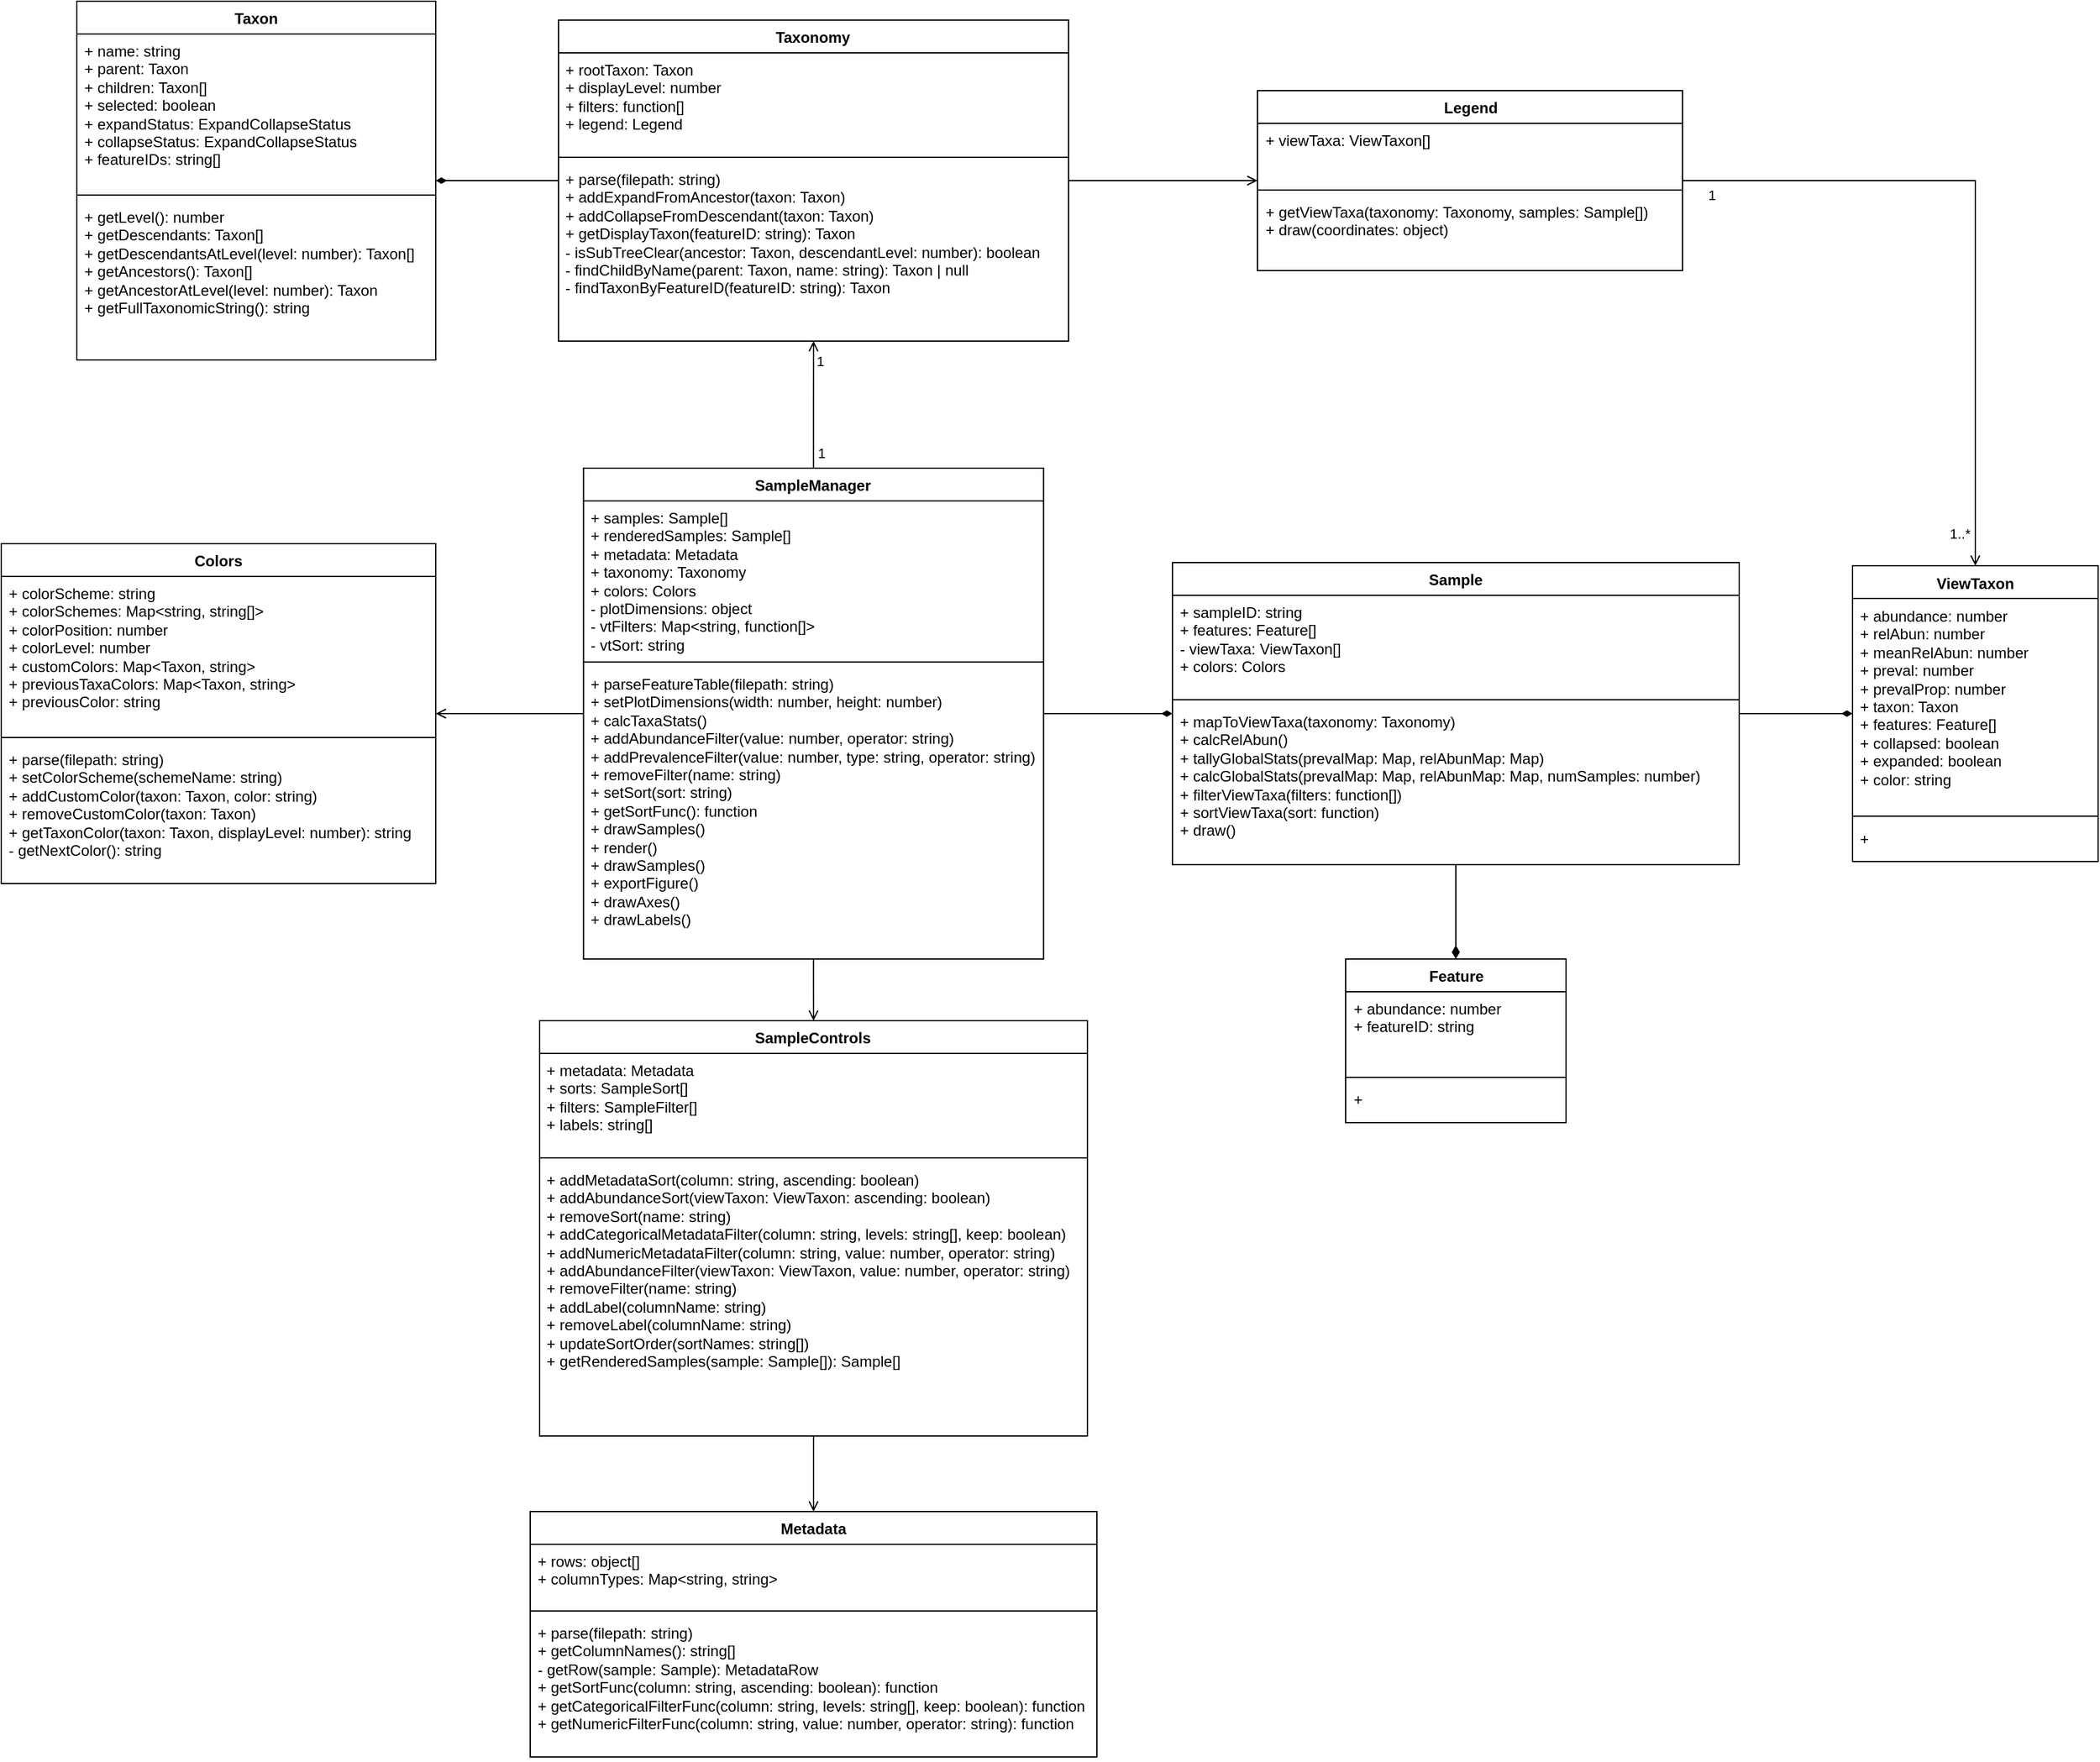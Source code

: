 <mxfile version="28.0.6">
  <diagram name="Page-1" id="ScEAED-juJEtONYMeBrp">
    <mxGraphModel dx="1814" dy="2218" grid="1" gridSize="15" guides="1" tooltips="1" connect="1" arrows="1" fold="1" page="0" pageScale="1" pageWidth="850" pageHeight="1100" math="0" shadow="0">
      <root>
        <mxCell id="0" />
        <mxCell id="1" parent="0" />
        <mxCell id="wJ2dDoDA1lTtDm8QEG7H-3" style="edgeStyle=orthogonalEdgeStyle;rounded=0;orthogonalLoop=1;jettySize=auto;html=1;endArrow=open;endFill=0;" parent="1" source="TV5vEVpm7wU5M8RR6qZn-14" target="TV5vEVpm7wU5M8RR6qZn-108" edge="1">
          <mxGeometry relative="1" as="geometry" />
        </mxCell>
        <mxCell id="wJ2dDoDA1lTtDm8QEG7H-19" style="edgeStyle=orthogonalEdgeStyle;rounded=0;orthogonalLoop=1;jettySize=auto;html=1;endArrow=diamondThin;endFill=1;" parent="1" source="TV5vEVpm7wU5M8RR6qZn-14" target="wJ2dDoDA1lTtDm8QEG7H-15" edge="1">
          <mxGeometry relative="1" as="geometry" />
        </mxCell>
        <mxCell id="TV5vEVpm7wU5M8RR6qZn-14" value="Taxonomy" style="swimlane;fontStyle=1;align=center;verticalAlign=top;childLayout=stackLayout;horizontal=1;startSize=26;horizontalStack=0;resizeParent=1;resizeParentMax=0;resizeLast=0;collapsible=1;marginBottom=0;whiteSpace=wrap;html=1;" parent="1" vertex="1">
          <mxGeometry x="442.49" y="-15" width="405" height="255" as="geometry" />
        </mxCell>
        <mxCell id="TV5vEVpm7wU5M8RR6qZn-15" value="&lt;div&gt;+ rootTaxon: Taxon&lt;/div&gt;+ displayLevel: number&lt;div&gt;+ filters: function[]&lt;/div&gt;&lt;div&gt;+ legend: Legend&lt;/div&gt;" style="text;strokeColor=none;fillColor=none;align=left;verticalAlign=top;spacingLeft=4;spacingRight=4;overflow=hidden;rotatable=0;points=[[0,0.5],[1,0.5]];portConstraint=eastwest;whiteSpace=wrap;html=1;" parent="TV5vEVpm7wU5M8RR6qZn-14" vertex="1">
          <mxGeometry y="26" width="405" height="79" as="geometry" />
        </mxCell>
        <mxCell id="TV5vEVpm7wU5M8RR6qZn-16" value="" style="line;strokeWidth=1;fillColor=none;align=left;verticalAlign=middle;spacingTop=-1;spacingLeft=3;spacingRight=3;rotatable=0;labelPosition=right;points=[];portConstraint=eastwest;strokeColor=inherit;" parent="TV5vEVpm7wU5M8RR6qZn-14" vertex="1">
          <mxGeometry y="105" width="405" height="8" as="geometry" />
        </mxCell>
        <mxCell id="TV5vEVpm7wU5M8RR6qZn-17" value="&lt;div&gt;+ parse(filepath: string)&lt;/div&gt;+ addExpandFromAncestor(taxon: Taxon)&lt;div&gt;+ addCollapseFromDescendant(taxon: Taxon)&lt;/div&gt;&lt;div&gt;+ getDisplayTaxon(featureID: string): Taxon&lt;/div&gt;&lt;div&gt;- isSubTreeClear(ancestor: Taxon, descendantLevel: number): boolean&lt;/div&gt;&lt;div&gt;- findChildByName(parent: Taxon, name: string): Taxon | null&lt;/div&gt;&lt;div&gt;- findTaxonByFeatureID(featureID: string): Taxon&lt;/div&gt;" style="text;strokeColor=none;fillColor=none;align=left;verticalAlign=top;spacingLeft=4;spacingRight=4;overflow=hidden;rotatable=0;points=[[0,0.5],[1,0.5]];portConstraint=eastwest;whiteSpace=wrap;html=1;" parent="TV5vEVpm7wU5M8RR6qZn-14" vertex="1">
          <mxGeometry y="113" width="405" height="142" as="geometry" />
        </mxCell>
        <mxCell id="TV5vEVpm7wU5M8RR6qZn-97" style="edgeStyle=orthogonalEdgeStyle;rounded=0;orthogonalLoop=1;jettySize=auto;html=1;endArrow=diamondThin;endFill=1;startFill=0;startArrow=none;" parent="1" source="TV5vEVpm7wU5M8RR6qZn-21" target="TV5vEVpm7wU5M8RR6qZn-25" edge="1">
          <mxGeometry relative="1" as="geometry" />
        </mxCell>
        <mxCell id="TV5vEVpm7wU5M8RR6qZn-130" style="edgeStyle=orthogonalEdgeStyle;rounded=0;orthogonalLoop=1;jettySize=auto;html=1;endArrow=open;endFill=0;" parent="1" source="TV5vEVpm7wU5M8RR6qZn-21" target="TV5vEVpm7wU5M8RR6qZn-14" edge="1">
          <mxGeometry relative="1" as="geometry" />
        </mxCell>
        <mxCell id="TV5vEVpm7wU5M8RR6qZn-131" value="1" style="edgeLabel;html=1;align=center;verticalAlign=middle;resizable=0;points=[];" parent="TV5vEVpm7wU5M8RR6qZn-130" vertex="1" connectable="0">
          <mxGeometry x="0.805" y="1" relative="1" as="geometry">
            <mxPoint x="6" y="6" as="offset" />
          </mxGeometry>
        </mxCell>
        <mxCell id="TV5vEVpm7wU5M8RR6qZn-132" value="1" style="edgeLabel;html=1;align=center;verticalAlign=middle;resizable=0;points=[];" parent="TV5vEVpm7wU5M8RR6qZn-130" vertex="1" connectable="0">
          <mxGeometry x="-0.869" y="1" relative="1" as="geometry">
            <mxPoint x="7" y="-6" as="offset" />
          </mxGeometry>
        </mxCell>
        <mxCell id="wJ2dDoDA1lTtDm8QEG7H-1" style="edgeStyle=orthogonalEdgeStyle;rounded=0;orthogonalLoop=1;jettySize=auto;html=1;endArrow=open;endFill=0;" parent="1" source="TV5vEVpm7wU5M8RR6qZn-21" target="TV5vEVpm7wU5M8RR6qZn-117" edge="1">
          <mxGeometry relative="1" as="geometry" />
        </mxCell>
        <mxCell id="DhHdUdaV4RNOnqThCck2-6" style="edgeStyle=orthogonalEdgeStyle;rounded=0;orthogonalLoop=1;jettySize=auto;html=1;endArrow=open;endFill=0;" edge="1" parent="1" source="TV5vEVpm7wU5M8RR6qZn-21" target="DhHdUdaV4RNOnqThCck2-1">
          <mxGeometry relative="1" as="geometry" />
        </mxCell>
        <mxCell id="TV5vEVpm7wU5M8RR6qZn-21" value="SampleManager" style="swimlane;fontStyle=1;align=center;verticalAlign=top;childLayout=stackLayout;horizontal=1;startSize=26;horizontalStack=0;resizeParent=1;resizeParentMax=0;resizeLast=0;collapsible=1;marginBottom=0;whiteSpace=wrap;html=1;" parent="1" vertex="1">
          <mxGeometry x="462.34" y="341" width="365.31" height="390" as="geometry" />
        </mxCell>
        <mxCell id="TV5vEVpm7wU5M8RR6qZn-22" value="&lt;div&gt;+ samples: Sample[]&lt;/div&gt;&lt;div&gt;+ renderedSamples: Sample[]&lt;/div&gt;&lt;div&gt;+ metadata: Metadata&lt;/div&gt;&lt;div&gt;+ taxonomy: Taxonomy&lt;/div&gt;&lt;div&gt;+ colors: Colors&lt;/div&gt;&lt;div&gt;- plotDimensions: object&lt;/div&gt;- vtFilters: Map&amp;lt;string, function[]&amp;gt;&lt;div&gt;- vtSort: string&lt;br&gt;&lt;div&gt;&lt;br&gt;&lt;/div&gt;&lt;/div&gt;" style="text;strokeColor=none;fillColor=none;align=left;verticalAlign=top;spacingLeft=4;spacingRight=4;overflow=hidden;rotatable=0;points=[[0,0.5],[1,0.5]];portConstraint=eastwest;whiteSpace=wrap;html=1;" parent="TV5vEVpm7wU5M8RR6qZn-21" vertex="1">
          <mxGeometry y="26" width="365.31" height="124" as="geometry" />
        </mxCell>
        <mxCell id="TV5vEVpm7wU5M8RR6qZn-23" value="" style="line;strokeWidth=1;fillColor=none;align=left;verticalAlign=middle;spacingTop=-1;spacingLeft=3;spacingRight=3;rotatable=0;labelPosition=right;points=[];portConstraint=eastwest;strokeColor=inherit;" parent="TV5vEVpm7wU5M8RR6qZn-21" vertex="1">
          <mxGeometry y="150" width="365.31" height="8" as="geometry" />
        </mxCell>
        <mxCell id="TV5vEVpm7wU5M8RR6qZn-24" value="&lt;div&gt;+ parseFeatureTable(filepath: string)&lt;/div&gt;&lt;div&gt;+ setPlotDimensions(width: number, height: number)&lt;/div&gt;&lt;div&gt;+ calcTaxaStats()&lt;/div&gt;&lt;div&gt;+ addAbundanceFilter(value: number, operator: string)&lt;/div&gt;&lt;div&gt;+ addPrevalenceFilter(value: number, type: string, operator: string)&lt;/div&gt;&lt;div&gt;+ removeFilter(name: string)&lt;/div&gt;&lt;div&gt;+ setSort(sort: string)&lt;/div&gt;&lt;div&gt;+ getSortFunc(): function&lt;/div&gt;&lt;div&gt;+ drawSamples()&lt;/div&gt;&lt;div&gt;+ render()&lt;/div&gt;&lt;div&gt;+ drawSamples()&lt;/div&gt;&lt;div&gt;+ exportFigure()&lt;br&gt;&lt;div&gt;+ drawAxes()&lt;/div&gt;&lt;/div&gt;&lt;div&gt;+ drawLabels()&lt;/div&gt;" style="text;strokeColor=none;fillColor=none;align=left;verticalAlign=top;spacingLeft=4;spacingRight=4;overflow=hidden;rotatable=0;points=[[0,0.5],[1,0.5]];portConstraint=eastwest;whiteSpace=wrap;html=1;" parent="TV5vEVpm7wU5M8RR6qZn-21" vertex="1">
          <mxGeometry y="158" width="365.31" height="232" as="geometry" />
        </mxCell>
        <mxCell id="TV5vEVpm7wU5M8RR6qZn-92" style="edgeStyle=orthogonalEdgeStyle;rounded=0;orthogonalLoop=1;jettySize=auto;html=1;endArrow=diamondThin;endFill=1;endSize=8;" parent="1" source="TV5vEVpm7wU5M8RR6qZn-25" target="TV5vEVpm7wU5M8RR6qZn-39" edge="1">
          <mxGeometry relative="1" as="geometry" />
        </mxCell>
        <mxCell id="wJ2dDoDA1lTtDm8QEG7H-4" style="edgeStyle=orthogonalEdgeStyle;rounded=0;orthogonalLoop=1;jettySize=auto;html=1;endArrow=diamondThin;endFill=1;" parent="1" source="TV5vEVpm7wU5M8RR6qZn-25" target="TV5vEVpm7wU5M8RR6qZn-66" edge="1">
          <mxGeometry relative="1" as="geometry" />
        </mxCell>
        <mxCell id="TV5vEVpm7wU5M8RR6qZn-25" value="Sample" style="swimlane;fontStyle=1;align=center;verticalAlign=top;childLayout=stackLayout;horizontal=1;startSize=26;horizontalStack=0;resizeParent=1;resizeParentMax=0;resizeLast=0;collapsible=1;marginBottom=0;whiteSpace=wrap;html=1;" parent="1" vertex="1">
          <mxGeometry x="930" y="416" width="450" height="240" as="geometry" />
        </mxCell>
        <mxCell id="TV5vEVpm7wU5M8RR6qZn-26" value="+ sampleID: string&lt;div&gt;+ features: Feature[]&lt;/div&gt;&lt;div&gt;- viewTaxa: ViewTaxon[]&lt;/div&gt;&lt;div&gt;+ colors: Colors&lt;/div&gt;&lt;div&gt;&lt;br&gt;&lt;/div&gt;" style="text;strokeColor=none;fillColor=none;align=left;verticalAlign=top;spacingLeft=4;spacingRight=4;overflow=hidden;rotatable=0;points=[[0,0.5],[1,0.5]];portConstraint=eastwest;whiteSpace=wrap;html=1;" parent="TV5vEVpm7wU5M8RR6qZn-25" vertex="1">
          <mxGeometry y="26" width="450" height="79" as="geometry" />
        </mxCell>
        <mxCell id="TV5vEVpm7wU5M8RR6qZn-27" value="" style="line;strokeWidth=1;fillColor=none;align=left;verticalAlign=middle;spacingTop=-1;spacingLeft=3;spacingRight=3;rotatable=0;labelPosition=right;points=[];portConstraint=eastwest;strokeColor=inherit;" parent="TV5vEVpm7wU5M8RR6qZn-25" vertex="1">
          <mxGeometry y="105" width="450" height="8" as="geometry" />
        </mxCell>
        <mxCell id="TV5vEVpm7wU5M8RR6qZn-28" value="&lt;div&gt;+ mapToViewTaxa(taxonomy: Taxonomy)&lt;/div&gt;&lt;div&gt;+ calcRelAbun()&lt;/div&gt;&lt;div&gt;+ tallyGlobalStats(prevalMap: Map, relAbunMap: Map)&lt;/div&gt;&lt;div&gt;+ calcGlobalStats(prevalMap: Map, relAbunMap: Map, numSamples: number)&lt;/div&gt;&lt;div&gt;+ filterViewTaxa(filters: function[])&lt;/div&gt;&lt;div&gt;+ sortViewTaxa(sort: function)&lt;/div&gt;&lt;div&gt;+ draw()&lt;/div&gt;&lt;div&gt;&lt;br&gt;&lt;/div&gt;" style="text;strokeColor=none;fillColor=none;align=left;verticalAlign=top;spacingLeft=4;spacingRight=4;overflow=hidden;rotatable=0;points=[[0,0.5],[1,0.5]];portConstraint=eastwest;whiteSpace=wrap;html=1;" parent="TV5vEVpm7wU5M8RR6qZn-25" vertex="1">
          <mxGeometry y="113" width="450" height="127" as="geometry" />
        </mxCell>
        <mxCell id="TV5vEVpm7wU5M8RR6qZn-39" value="Feature" style="swimlane;fontStyle=1;align=center;verticalAlign=top;childLayout=stackLayout;horizontal=1;startSize=26;horizontalStack=0;resizeParent=1;resizeParentMax=0;resizeLast=0;collapsible=1;marginBottom=0;whiteSpace=wrap;html=1;" parent="1" vertex="1">
          <mxGeometry x="1067.5" y="731" width="175" height="130" as="geometry" />
        </mxCell>
        <mxCell id="TV5vEVpm7wU5M8RR6qZn-40" value="+ abundance: number&lt;div&gt;+ featureID: string&lt;/div&gt;&lt;div&gt;&lt;div&gt;&lt;br&gt;&lt;/div&gt;&lt;/div&gt;" style="text;strokeColor=none;fillColor=none;align=left;verticalAlign=top;spacingLeft=4;spacingRight=4;overflow=hidden;rotatable=0;points=[[0,0.5],[1,0.5]];portConstraint=eastwest;whiteSpace=wrap;html=1;" parent="TV5vEVpm7wU5M8RR6qZn-39" vertex="1">
          <mxGeometry y="26" width="175" height="64" as="geometry" />
        </mxCell>
        <mxCell id="TV5vEVpm7wU5M8RR6qZn-41" value="" style="line;strokeWidth=1;fillColor=none;align=left;verticalAlign=middle;spacingTop=-1;spacingLeft=3;spacingRight=3;rotatable=0;labelPosition=right;points=[];portConstraint=eastwest;strokeColor=inherit;" parent="TV5vEVpm7wU5M8RR6qZn-39" vertex="1">
          <mxGeometry y="90" width="175" height="8" as="geometry" />
        </mxCell>
        <mxCell id="TV5vEVpm7wU5M8RR6qZn-42" value="+&amp;nbsp;" style="text;strokeColor=none;fillColor=none;align=left;verticalAlign=top;spacingLeft=4;spacingRight=4;overflow=hidden;rotatable=0;points=[[0,0.5],[1,0.5]];portConstraint=eastwest;whiteSpace=wrap;html=1;" parent="TV5vEVpm7wU5M8RR6qZn-39" vertex="1">
          <mxGeometry y="98" width="175" height="32" as="geometry" />
        </mxCell>
        <mxCell id="TV5vEVpm7wU5M8RR6qZn-66" value="ViewTaxon" style="swimlane;fontStyle=1;align=center;verticalAlign=top;childLayout=stackLayout;horizontal=1;startSize=26;horizontalStack=0;resizeParent=1;resizeParentMax=0;resizeLast=0;collapsible=1;marginBottom=0;whiteSpace=wrap;html=1;" parent="1" vertex="1">
          <mxGeometry x="1470" y="418.5" width="195" height="235" as="geometry" />
        </mxCell>
        <mxCell id="TV5vEVpm7wU5M8RR6qZn-67" value="&lt;div&gt;+ abundance: number&lt;/div&gt;+ relAbun: number&lt;div&gt;+ meanRelAbun: number&lt;br&gt;&lt;div&gt;+ preval: number&lt;/div&gt;&lt;div&gt;+ prevalProp: number&lt;/div&gt;&lt;div&gt;+ taxon: Taxon&lt;/div&gt;&lt;div&gt;+ features: Feature[]&lt;/div&gt;&lt;div&gt;+ collapsed: boolean&lt;/div&gt;&lt;div&gt;+ expanded: boolean&lt;/div&gt;&lt;div&gt;+ color: string&lt;/div&gt;&lt;/div&gt;" style="text;strokeColor=none;fillColor=none;align=left;verticalAlign=top;spacingLeft=4;spacingRight=4;overflow=hidden;rotatable=0;points=[[0,0.5],[1,0.5]];portConstraint=eastwest;whiteSpace=wrap;html=1;" parent="TV5vEVpm7wU5M8RR6qZn-66" vertex="1">
          <mxGeometry y="26" width="195" height="169" as="geometry" />
        </mxCell>
        <mxCell id="TV5vEVpm7wU5M8RR6qZn-68" value="" style="line;strokeWidth=1;fillColor=none;align=left;verticalAlign=middle;spacingTop=-1;spacingLeft=3;spacingRight=3;rotatable=0;labelPosition=right;points=[];portConstraint=eastwest;strokeColor=inherit;" parent="TV5vEVpm7wU5M8RR6qZn-66" vertex="1">
          <mxGeometry y="195" width="195" height="8" as="geometry" />
        </mxCell>
        <mxCell id="TV5vEVpm7wU5M8RR6qZn-69" value="+&amp;nbsp;" style="text;strokeColor=none;fillColor=none;align=left;verticalAlign=top;spacingLeft=4;spacingRight=4;overflow=hidden;rotatable=0;points=[[0,0.5],[1,0.5]];portConstraint=eastwest;whiteSpace=wrap;html=1;" parent="TV5vEVpm7wU5M8RR6qZn-66" vertex="1">
          <mxGeometry y="203" width="195" height="32" as="geometry" />
        </mxCell>
        <mxCell id="TV5vEVpm7wU5M8RR6qZn-80" value="Metadata" style="swimlane;fontStyle=1;align=center;verticalAlign=top;childLayout=stackLayout;horizontal=1;startSize=26;horizontalStack=0;resizeParent=1;resizeParentMax=0;resizeLast=0;collapsible=1;marginBottom=0;whiteSpace=wrap;html=1;" parent="1" vertex="1">
          <mxGeometry x="420" y="1170" width="450" height="195" as="geometry" />
        </mxCell>
        <mxCell id="TV5vEVpm7wU5M8RR6qZn-81" value="+ rows: object[]&lt;div&gt;+ columnTypes: Map&amp;lt;string, string&amp;gt;&lt;/div&gt;" style="text;strokeColor=none;fillColor=none;align=left;verticalAlign=top;spacingLeft=4;spacingRight=4;overflow=hidden;rotatable=0;points=[[0,0.5],[1,0.5]];portConstraint=eastwest;whiteSpace=wrap;html=1;" parent="TV5vEVpm7wU5M8RR6qZn-80" vertex="1">
          <mxGeometry y="26" width="450" height="49" as="geometry" />
        </mxCell>
        <mxCell id="TV5vEVpm7wU5M8RR6qZn-82" value="" style="line;strokeWidth=1;fillColor=none;align=left;verticalAlign=middle;spacingTop=-1;spacingLeft=3;spacingRight=3;rotatable=0;labelPosition=right;points=[];portConstraint=eastwest;strokeColor=inherit;" parent="TV5vEVpm7wU5M8RR6qZn-80" vertex="1">
          <mxGeometry y="75" width="450" height="8" as="geometry" />
        </mxCell>
        <mxCell id="TV5vEVpm7wU5M8RR6qZn-83" value="&lt;div&gt;+ parse(filepath: string)&lt;/div&gt;&lt;div&gt;+ getColumnNames(): string[]&lt;/div&gt;&lt;div&gt;- getRow(sample: Sample): MetadataRow&lt;/div&gt;&lt;div&gt;+ getSortFunc(column: string, ascending: boolean): function&lt;/div&gt;&lt;div&gt;+ getCategoricalFilterFunc(column: string, levels: string[], keep: boolean): function&lt;/div&gt;&lt;div&gt;+ getNumericFilterFunc(column: string, value: number, operator: string): function&lt;/div&gt;&lt;div&gt;&lt;br&gt;&lt;/div&gt;" style="text;strokeColor=none;fillColor=none;align=left;verticalAlign=top;spacingLeft=4;spacingRight=4;overflow=hidden;rotatable=0;points=[[0,0.5],[1,0.5]];portConstraint=eastwest;whiteSpace=wrap;html=1;" parent="TV5vEVpm7wU5M8RR6qZn-80" vertex="1">
          <mxGeometry y="83" width="450" height="112" as="geometry" />
        </mxCell>
        <mxCell id="wJ2dDoDA1lTtDm8QEG7H-9" style="edgeStyle=orthogonalEdgeStyle;rounded=0;orthogonalLoop=1;jettySize=auto;html=1;endArrow=open;endFill=0;" parent="1" source="TV5vEVpm7wU5M8RR6qZn-108" target="TV5vEVpm7wU5M8RR6qZn-66" edge="1">
          <mxGeometry relative="1" as="geometry" />
        </mxCell>
        <mxCell id="wJ2dDoDA1lTtDm8QEG7H-11" value="1" style="edgeLabel;html=1;align=center;verticalAlign=middle;resizable=0;points=[];" parent="wJ2dDoDA1lTtDm8QEG7H-9" vertex="1" connectable="0">
          <mxGeometry x="-0.924" y="-1" relative="1" as="geometry">
            <mxPoint x="2" y="10" as="offset" />
          </mxGeometry>
        </mxCell>
        <mxCell id="wJ2dDoDA1lTtDm8QEG7H-14" value="1..*" style="edgeLabel;html=1;align=center;verticalAlign=middle;resizable=0;points=[];" parent="wJ2dDoDA1lTtDm8QEG7H-9" vertex="1" connectable="0">
          <mxGeometry x="0.884" relative="1" as="geometry">
            <mxPoint x="-13" y="5" as="offset" />
          </mxGeometry>
        </mxCell>
        <mxCell id="TV5vEVpm7wU5M8RR6qZn-108" value="Legend" style="swimlane;fontStyle=1;align=center;verticalAlign=top;childLayout=stackLayout;horizontal=1;startSize=26;horizontalStack=0;resizeParent=1;resizeParentMax=0;resizeLast=0;collapsible=1;marginBottom=0;whiteSpace=wrap;html=1;" parent="1" vertex="1">
          <mxGeometry x="997.5" y="41" width="337.5" height="143" as="geometry" />
        </mxCell>
        <mxCell id="TV5vEVpm7wU5M8RR6qZn-109" value="+ viewTaxa: ViewTaxon[]&lt;div&gt;&lt;br&gt;&lt;/div&gt;" style="text;strokeColor=none;fillColor=none;align=left;verticalAlign=top;spacingLeft=4;spacingRight=4;overflow=hidden;rotatable=0;points=[[0,0.5],[1,0.5]];portConstraint=eastwest;whiteSpace=wrap;html=1;" parent="TV5vEVpm7wU5M8RR6qZn-108" vertex="1">
          <mxGeometry y="26" width="337.5" height="49" as="geometry" />
        </mxCell>
        <mxCell id="TV5vEVpm7wU5M8RR6qZn-110" value="" style="line;strokeWidth=1;fillColor=none;align=left;verticalAlign=middle;spacingTop=-1;spacingLeft=3;spacingRight=3;rotatable=0;labelPosition=right;points=[];portConstraint=eastwest;strokeColor=inherit;" parent="TV5vEVpm7wU5M8RR6qZn-108" vertex="1">
          <mxGeometry y="75" width="337.5" height="8" as="geometry" />
        </mxCell>
        <mxCell id="TV5vEVpm7wU5M8RR6qZn-111" value="+ getViewTaxa(taxonomy: Taxonomy, samples: Sample[])&lt;div&gt;+ draw(coordinates: object)&lt;/div&gt;" style="text;strokeColor=none;fillColor=none;align=left;verticalAlign=top;spacingLeft=4;spacingRight=4;overflow=hidden;rotatable=0;points=[[0,0.5],[1,0.5]];portConstraint=eastwest;whiteSpace=wrap;html=1;" parent="TV5vEVpm7wU5M8RR6qZn-108" vertex="1">
          <mxGeometry y="83" width="337.5" height="60" as="geometry" />
        </mxCell>
        <mxCell id="TV5vEVpm7wU5M8RR6qZn-117" value="Colors" style="swimlane;fontStyle=1;align=center;verticalAlign=top;childLayout=stackLayout;horizontal=1;startSize=26;horizontalStack=0;resizeParent=1;resizeParentMax=0;resizeLast=0;collapsible=1;marginBottom=0;whiteSpace=wrap;html=1;" parent="1" vertex="1">
          <mxGeometry y="401" width="345" height="270" as="geometry" />
        </mxCell>
        <mxCell id="TV5vEVpm7wU5M8RR6qZn-118" value="+ colorScheme: string&lt;div&gt;+ colorSchemes: Map&amp;lt;string, string[]&amp;gt;&lt;br&gt;&lt;div&gt;+ colorPosition: number&lt;br&gt;&lt;div&gt;+ colorLevel: number&lt;/div&gt;&lt;div&gt;+ customColors: Map&amp;lt;Taxon, string&amp;gt;&lt;/div&gt;&lt;/div&gt;&lt;/div&gt;&lt;div&gt;+ previousTaxaColors: Map&amp;lt;Taxon, string&amp;gt;&lt;/div&gt;&lt;div&gt;+ previousColor: string&lt;/div&gt;" style="text;strokeColor=none;fillColor=none;align=left;verticalAlign=top;spacingLeft=4;spacingRight=4;overflow=hidden;rotatable=0;points=[[0,0.5],[1,0.5]];portConstraint=eastwest;whiteSpace=wrap;html=1;" parent="TV5vEVpm7wU5M8RR6qZn-117" vertex="1">
          <mxGeometry y="26" width="345" height="124" as="geometry" />
        </mxCell>
        <mxCell id="TV5vEVpm7wU5M8RR6qZn-119" value="" style="line;strokeWidth=1;fillColor=none;align=left;verticalAlign=middle;spacingTop=-1;spacingLeft=3;spacingRight=3;rotatable=0;labelPosition=right;points=[];portConstraint=eastwest;strokeColor=inherit;" parent="TV5vEVpm7wU5M8RR6qZn-117" vertex="1">
          <mxGeometry y="150" width="345" height="8" as="geometry" />
        </mxCell>
        <mxCell id="TV5vEVpm7wU5M8RR6qZn-120" value="&lt;div&gt;+ parse(filepath: string)&lt;/div&gt;&lt;div&gt;+ setColorScheme(schemeName: string)&lt;/div&gt;&lt;div&gt;+ addCustomColor(taxon: Taxon, color: string)&lt;/div&gt;&lt;div&gt;+ removeCustomColor(taxon: Taxon)&lt;/div&gt;&lt;div&gt;+ getTaxonColor(taxon: Taxon, displayLevel: number): string&lt;/div&gt;&lt;div&gt;- getNextColor(): string&lt;/div&gt;" style="text;strokeColor=none;fillColor=none;align=left;verticalAlign=top;spacingLeft=4;spacingRight=4;overflow=hidden;rotatable=0;points=[[0,0.5],[1,0.5]];portConstraint=eastwest;whiteSpace=wrap;html=1;" parent="TV5vEVpm7wU5M8RR6qZn-117" vertex="1">
          <mxGeometry y="158" width="345" height="112" as="geometry" />
        </mxCell>
        <mxCell id="wJ2dDoDA1lTtDm8QEG7H-15" value="Taxon" style="swimlane;fontStyle=1;align=center;verticalAlign=top;childLayout=stackLayout;horizontal=1;startSize=26;horizontalStack=0;resizeParent=1;resizeParentMax=0;resizeLast=0;collapsible=1;marginBottom=0;whiteSpace=wrap;html=1;" parent="1" vertex="1">
          <mxGeometry x="60" y="-30" width="285" height="285" as="geometry" />
        </mxCell>
        <mxCell id="wJ2dDoDA1lTtDm8QEG7H-16" value="+ name: string&lt;div&gt;+ parent: Taxon&lt;/div&gt;&lt;div&gt;+ children: Taxon[]&lt;/div&gt;&lt;div&gt;+ selected: boolean&lt;/div&gt;&lt;div&gt;+ expandStatus: ExpandCollapseStatus&lt;/div&gt;&lt;div&gt;+ collapseStatus: ExpandCollapseStatus&lt;/div&gt;&lt;div&gt;+ featureIDs: string[]&lt;/div&gt;&lt;div&gt;&lt;br&gt;&lt;/div&gt;" style="text;strokeColor=none;fillColor=none;align=left;verticalAlign=top;spacingLeft=4;spacingRight=4;overflow=hidden;rotatable=0;points=[[0,0.5],[1,0.5]];portConstraint=eastwest;whiteSpace=wrap;html=1;" parent="wJ2dDoDA1lTtDm8QEG7H-15" vertex="1">
          <mxGeometry y="26" width="285" height="124" as="geometry" />
        </mxCell>
        <mxCell id="wJ2dDoDA1lTtDm8QEG7H-17" value="" style="line;strokeWidth=1;fillColor=none;align=left;verticalAlign=middle;spacingTop=-1;spacingLeft=3;spacingRight=3;rotatable=0;labelPosition=right;points=[];portConstraint=eastwest;strokeColor=inherit;" parent="wJ2dDoDA1lTtDm8QEG7H-15" vertex="1">
          <mxGeometry y="150" width="285" height="8" as="geometry" />
        </mxCell>
        <mxCell id="wJ2dDoDA1lTtDm8QEG7H-18" value="+ getLevel(): number&lt;div&gt;+ getDescendants: Taxon[]&lt;/div&gt;&lt;div&gt;+ getDescendantsAtLevel(level: number): Taxon[]&lt;/div&gt;&lt;div&gt;+ getAncestors(): Taxon[]&lt;/div&gt;&lt;div&gt;+ getAncestorAtLevel(level: number): Taxon&lt;/div&gt;&lt;div&gt;+ getFullTaxonomicString(): string&lt;/div&gt;" style="text;strokeColor=none;fillColor=none;align=left;verticalAlign=top;spacingLeft=4;spacingRight=4;overflow=hidden;rotatable=0;points=[[0,0.5],[1,0.5]];portConstraint=eastwest;whiteSpace=wrap;html=1;" parent="wJ2dDoDA1lTtDm8QEG7H-15" vertex="1">
          <mxGeometry y="158" width="285" height="127" as="geometry" />
        </mxCell>
        <mxCell id="DhHdUdaV4RNOnqThCck2-5" style="edgeStyle=orthogonalEdgeStyle;rounded=0;orthogonalLoop=1;jettySize=auto;html=1;endArrow=open;endFill=0;" edge="1" parent="1" source="DhHdUdaV4RNOnqThCck2-1" target="TV5vEVpm7wU5M8RR6qZn-80">
          <mxGeometry relative="1" as="geometry" />
        </mxCell>
        <mxCell id="DhHdUdaV4RNOnqThCck2-1" value="SampleControls" style="swimlane;fontStyle=1;align=center;verticalAlign=top;childLayout=stackLayout;horizontal=1;startSize=26;horizontalStack=0;resizeParent=1;resizeParentMax=0;resizeLast=0;collapsible=1;marginBottom=0;whiteSpace=wrap;html=1;" vertex="1" parent="1">
          <mxGeometry x="427.49" y="780" width="435" height="330" as="geometry" />
        </mxCell>
        <mxCell id="DhHdUdaV4RNOnqThCck2-2" value="+ metadata: Metadata&lt;div&gt;+ sorts: SampleSort[]&lt;/div&gt;&lt;div&gt;+ filters: SampleFilter[]&lt;/div&gt;&lt;div&gt;&lt;span style=&quot;background-color: transparent; color: light-dark(rgb(0, 0, 0), rgb(255, 255, 255));&quot;&gt;+ labels: string[]&lt;/span&gt;&lt;/div&gt;" style="text;strokeColor=none;fillColor=none;align=left;verticalAlign=top;spacingLeft=4;spacingRight=4;overflow=hidden;rotatable=0;points=[[0,0.5],[1,0.5]];portConstraint=eastwest;whiteSpace=wrap;html=1;" vertex="1" parent="DhHdUdaV4RNOnqThCck2-1">
          <mxGeometry y="26" width="435" height="79" as="geometry" />
        </mxCell>
        <mxCell id="DhHdUdaV4RNOnqThCck2-3" value="" style="line;strokeWidth=1;fillColor=none;align=left;verticalAlign=middle;spacingTop=-1;spacingLeft=3;spacingRight=3;rotatable=0;labelPosition=right;points=[];portConstraint=eastwest;strokeColor=inherit;" vertex="1" parent="DhHdUdaV4RNOnqThCck2-1">
          <mxGeometry y="105" width="435" height="8" as="geometry" />
        </mxCell>
        <mxCell id="DhHdUdaV4RNOnqThCck2-4" value="&lt;div&gt;+ addMetadataSort(column: string, ascending: boolean)&lt;/div&gt;&lt;div&gt;+ addAbundanceSort(viewTaxon: ViewTaxon: ascending: boolean)&lt;/div&gt;&lt;div&gt;+ removeSort(name: string)&lt;/div&gt;&lt;div&gt;+ addCategoricalMetadataFilter(column: string, levels: string[], keep: boolean)&lt;/div&gt;&lt;div&gt;+ addNumericMetadataFilter(column: string, value: number, operator: string)&lt;/div&gt;&lt;div&gt;+ addAbundanceFilter(viewTaxon: ViewTaxon, value: number, operator: string)&lt;/div&gt;&lt;div&gt;+ removeFilter(name: string)&lt;/div&gt;&lt;div&gt;+ addLabel(columnName: string)&lt;/div&gt;&lt;div&gt;+ removeLabel(columnName: string)&lt;/div&gt;&lt;div&gt;+ updateSortOrder(sortNames: string[])&lt;/div&gt;+ getRenderedSamples(sample: Sample[]): Sample[]" style="text;strokeColor=none;fillColor=none;align=left;verticalAlign=top;spacingLeft=4;spacingRight=4;overflow=hidden;rotatable=0;points=[[0,0.5],[1,0.5]];portConstraint=eastwest;whiteSpace=wrap;html=1;" vertex="1" parent="DhHdUdaV4RNOnqThCck2-1">
          <mxGeometry y="113" width="435" height="217" as="geometry" />
        </mxCell>
      </root>
    </mxGraphModel>
  </diagram>
</mxfile>
